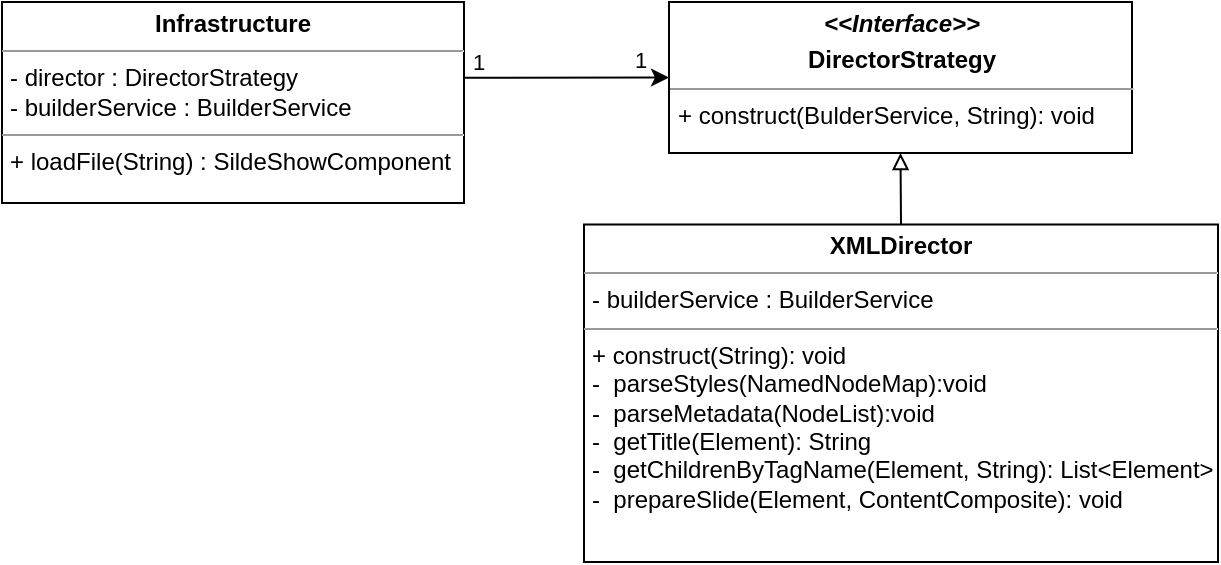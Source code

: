 <mxfile version="20.5.1" type="device"><diagram id="vN3ptDZ4cIVK9JJgZGDV" name="Page-1"><mxGraphModel dx="1171" dy="627" grid="1" gridSize="10" guides="1" tooltips="1" connect="1" arrows="1" fold="1" page="1" pageScale="1" pageWidth="1654" pageHeight="2336" math="0" shadow="0"><root><mxCell id="0"/><mxCell id="1" parent="0"/><mxCell id="1cLg5v56qYuwgx8D8dVN-4" style="edgeStyle=orthogonalEdgeStyle;rounded=0;jumpStyle=arc;jumpSize=12;orthogonalLoop=1;jettySize=auto;html=1;entryX=0;entryY=0.5;entryDx=0;entryDy=0;startArrow=none;startFill=0;endArrow=classic;endFill=1;exitX=1.001;exitY=0.377;exitDx=0;exitDy=0;exitPerimeter=0;" edge="1" parent="1" source="1cLg5v56qYuwgx8D8dVN-7" target="1cLg5v56qYuwgx8D8dVN-8"><mxGeometry relative="1" as="geometry"/></mxCell><mxCell id="1cLg5v56qYuwgx8D8dVN-5" value="1" style="edgeLabel;html=1;align=center;verticalAlign=middle;resizable=0;points=[];" vertex="1" connectable="0" parent="1cLg5v56qYuwgx8D8dVN-4"><mxGeometry x="-0.66" relative="1" as="geometry"><mxPoint x="-11" y="-8" as="offset"/></mxGeometry></mxCell><mxCell id="1cLg5v56qYuwgx8D8dVN-6" value="1" style="edgeLabel;html=1;align=center;verticalAlign=middle;resizable=0;points=[];" vertex="1" connectable="0" parent="1cLg5v56qYuwgx8D8dVN-4"><mxGeometry x="0.558" relative="1" as="geometry"><mxPoint x="8" y="-9" as="offset"/></mxGeometry></mxCell><mxCell id="1cLg5v56qYuwgx8D8dVN-7" value="&lt;p style=&quot;margin:0px;margin-top:4px;text-align:center;&quot;&gt;&lt;b&gt;Infrastructure&lt;/b&gt;&lt;/p&gt;&lt;hr size=&quot;1&quot;&gt;&lt;p style=&quot;margin:0px;margin-left:4px;&quot;&gt;- director : DirectorStrategy&lt;br&gt;&lt;/p&gt;&lt;p style=&quot;margin:0px;margin-left:4px;&quot;&gt;- builderService : BuilderService&lt;br style=&quot;padding: 0px; margin: 0px;&quot;&gt;&lt;/p&gt;&lt;hr size=&quot;1&quot;&gt;&lt;p style=&quot;margin:0px;margin-left:4px;&quot;&gt;&lt;span style=&quot;background-color: initial;&quot;&gt;+ loadFile(String) : SildeShowComponent&lt;/span&gt;&lt;/p&gt;&lt;p style=&quot;margin:0px;margin-left:4px;&quot;&gt;&lt;br&gt;&lt;/p&gt;&lt;p style=&quot;margin:0px;margin-left:4px;&quot;&gt;&lt;br&gt;&lt;/p&gt;" style="verticalAlign=top;align=left;overflow=fill;fontSize=12;fontFamily=Helvetica;html=1;" vertex="1" parent="1"><mxGeometry x="40" y="40" width="231" height="100.5" as="geometry"/></mxCell><mxCell id="1cLg5v56qYuwgx8D8dVN-8" value="&lt;p style=&quot;margin:0px;margin-top:4px;text-align:center;&quot;&gt;&lt;b&gt;&lt;i&gt;&amp;lt;&amp;lt;Interface&amp;gt;&amp;gt;&lt;/i&gt;&lt;/b&gt;&lt;/p&gt;&lt;p style=&quot;margin:0px;margin-top:4px;text-align:center;&quot;&gt;&lt;b&gt;DirectorStrategy&lt;/b&gt;&lt;/p&gt;&lt;hr size=&quot;1&quot;&gt;&lt;p style=&quot;margin:0px;margin-left:4px;&quot;&gt;&lt;/p&gt;&lt;p style=&quot;margin:0px;margin-left:4px;&quot;&gt;&lt;span style=&quot;background-color: initial;&quot;&gt;+ construct(BulderService, String): void&lt;/span&gt;&lt;/p&gt;" style="verticalAlign=top;align=left;overflow=fill;fontSize=12;fontFamily=Helvetica;html=1;" vertex="1" parent="1"><mxGeometry x="373.5" y="40" width="231.5" height="75.5" as="geometry"/></mxCell><mxCell id="1cLg5v56qYuwgx8D8dVN-9" style="edgeStyle=orthogonalEdgeStyle;rounded=0;orthogonalLoop=1;jettySize=auto;html=1;entryX=0.5;entryY=1;entryDx=0;entryDy=0;endArrow=block;endFill=0;exitX=0.5;exitY=0;exitDx=0;exitDy=0;" edge="1" parent="1" source="1cLg5v56qYuwgx8D8dVN-10" target="1cLg5v56qYuwgx8D8dVN-8"><mxGeometry relative="1" as="geometry"/></mxCell><mxCell id="1cLg5v56qYuwgx8D8dVN-10" value="&lt;p style=&quot;margin:0px;margin-top:4px;text-align:center;&quot;&gt;&lt;b style=&quot;background-color: initial;&quot;&gt;XMLDirector&lt;/b&gt;&lt;br&gt;&lt;/p&gt;&lt;hr size=&quot;1&quot;&gt;&lt;p style=&quot;margin:0px;margin-left:4px;&quot;&gt;- builderService : BuilderService&lt;/p&gt;&lt;hr size=&quot;1&quot;&gt;&lt;p style=&quot;margin:0px;margin-left:4px;&quot;&gt;&lt;span style=&quot;background-color: initial;&quot;&gt;+ construct(String): void&lt;br&gt;&lt;/span&gt;&lt;/p&gt;&lt;p style=&quot;margin:0px;margin-left:4px;&quot;&gt;&lt;span style=&quot;background-color: initial;&quot;&gt;-&amp;nbsp; parseStyles(NamedNodeMap):void&lt;/span&gt;&lt;/p&gt;&lt;p style=&quot;margin:0px;margin-left:4px;&quot;&gt;&lt;span style=&quot;background-color: initial;&quot;&gt;-&amp;nbsp; parseMetadata(NodeList):void&lt;/span&gt;&lt;/p&gt;&lt;p style=&quot;margin:0px;margin-left:4px;&quot;&gt;&lt;span style=&quot;background-color: initial;&quot;&gt;-&amp;nbsp; getTitle(Element): String&lt;/span&gt;&lt;/p&gt;&lt;p style=&quot;margin:0px;margin-left:4px;&quot;&gt;-&amp;nbsp; getChildrenByTagName(Element, String): List&amp;lt;Element&amp;gt;&lt;/p&gt;&lt;p style=&quot;margin:0px;margin-left:4px;&quot;&gt;-&amp;nbsp; prepareSlide(Element, ContentComposite): void&lt;/p&gt;" style="verticalAlign=top;align=left;overflow=fill;fontSize=12;fontFamily=Helvetica;html=1;" vertex="1" parent="1"><mxGeometry x="331" y="151.25" width="317" height="168.75" as="geometry"/></mxCell></root></mxGraphModel></diagram></mxfile>